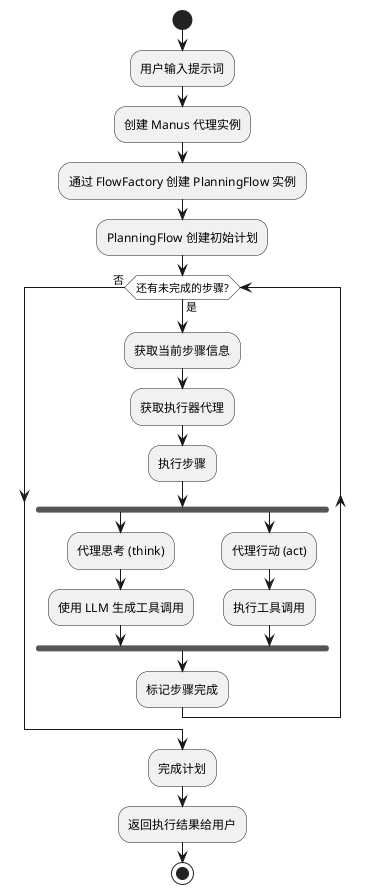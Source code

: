 
@startuml OpenManus_Activity_Diagram

' 样式设置
skinparam monochrome true
skinparam shadowing false
skinparam defaultFontName "Arial"
skinparam activityDiamondBackgroundColor white

start

:用户输入提示词;

:创建 Manus 代理实例;

:通过 FlowFactory 创建 PlanningFlow 实例;

:PlanningFlow 创建初始计划;

while (还有未完成的步骤?) is (是)
  :获取当前步骤信息;
  
  :获取执行器代理;
  
  :执行步骤;
  
  fork
    :代理思考 (think);
    :使用 LLM 生成工具调用;
  fork again
    :代理行动 (act);
    :执行工具调用;
  end fork
  
  :标记步骤完成;
endwhile (否)

:完成计划;

:返回执行结果给用户;

stop

@enduml

